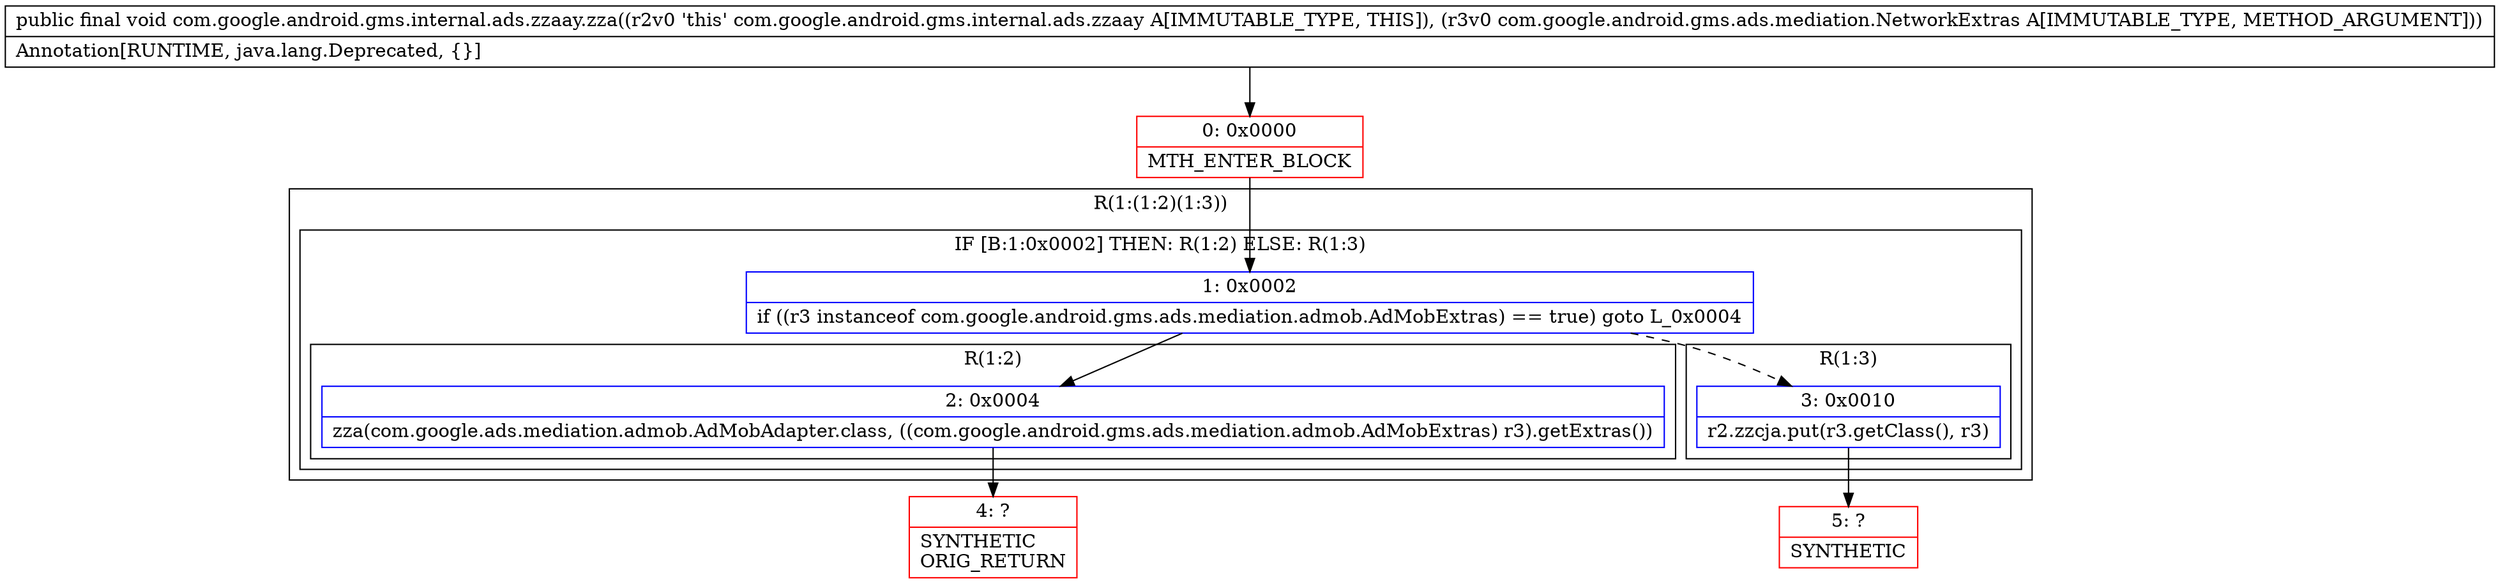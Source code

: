 digraph "CFG forcom.google.android.gms.internal.ads.zzaay.zza(Lcom\/google\/android\/gms\/ads\/mediation\/NetworkExtras;)V" {
subgraph cluster_Region_897792289 {
label = "R(1:(1:2)(1:3))";
node [shape=record,color=blue];
subgraph cluster_IfRegion_1756192782 {
label = "IF [B:1:0x0002] THEN: R(1:2) ELSE: R(1:3)";
node [shape=record,color=blue];
Node_1 [shape=record,label="{1\:\ 0x0002|if ((r3 instanceof com.google.android.gms.ads.mediation.admob.AdMobExtras) == true) goto L_0x0004\l}"];
subgraph cluster_Region_771860526 {
label = "R(1:2)";
node [shape=record,color=blue];
Node_2 [shape=record,label="{2\:\ 0x0004|zza(com.google.ads.mediation.admob.AdMobAdapter.class, ((com.google.android.gms.ads.mediation.admob.AdMobExtras) r3).getExtras())\l}"];
}
subgraph cluster_Region_1350100824 {
label = "R(1:3)";
node [shape=record,color=blue];
Node_3 [shape=record,label="{3\:\ 0x0010|r2.zzcja.put(r3.getClass(), r3)\l}"];
}
}
}
Node_0 [shape=record,color=red,label="{0\:\ 0x0000|MTH_ENTER_BLOCK\l}"];
Node_4 [shape=record,color=red,label="{4\:\ ?|SYNTHETIC\lORIG_RETURN\l}"];
Node_5 [shape=record,color=red,label="{5\:\ ?|SYNTHETIC\l}"];
MethodNode[shape=record,label="{public final void com.google.android.gms.internal.ads.zzaay.zza((r2v0 'this' com.google.android.gms.internal.ads.zzaay A[IMMUTABLE_TYPE, THIS]), (r3v0 com.google.android.gms.ads.mediation.NetworkExtras A[IMMUTABLE_TYPE, METHOD_ARGUMENT]))  | Annotation[RUNTIME, java.lang.Deprecated, \{\}]\l}"];
MethodNode -> Node_0;
Node_1 -> Node_2;
Node_1 -> Node_3[style=dashed];
Node_2 -> Node_4;
Node_3 -> Node_5;
Node_0 -> Node_1;
}

